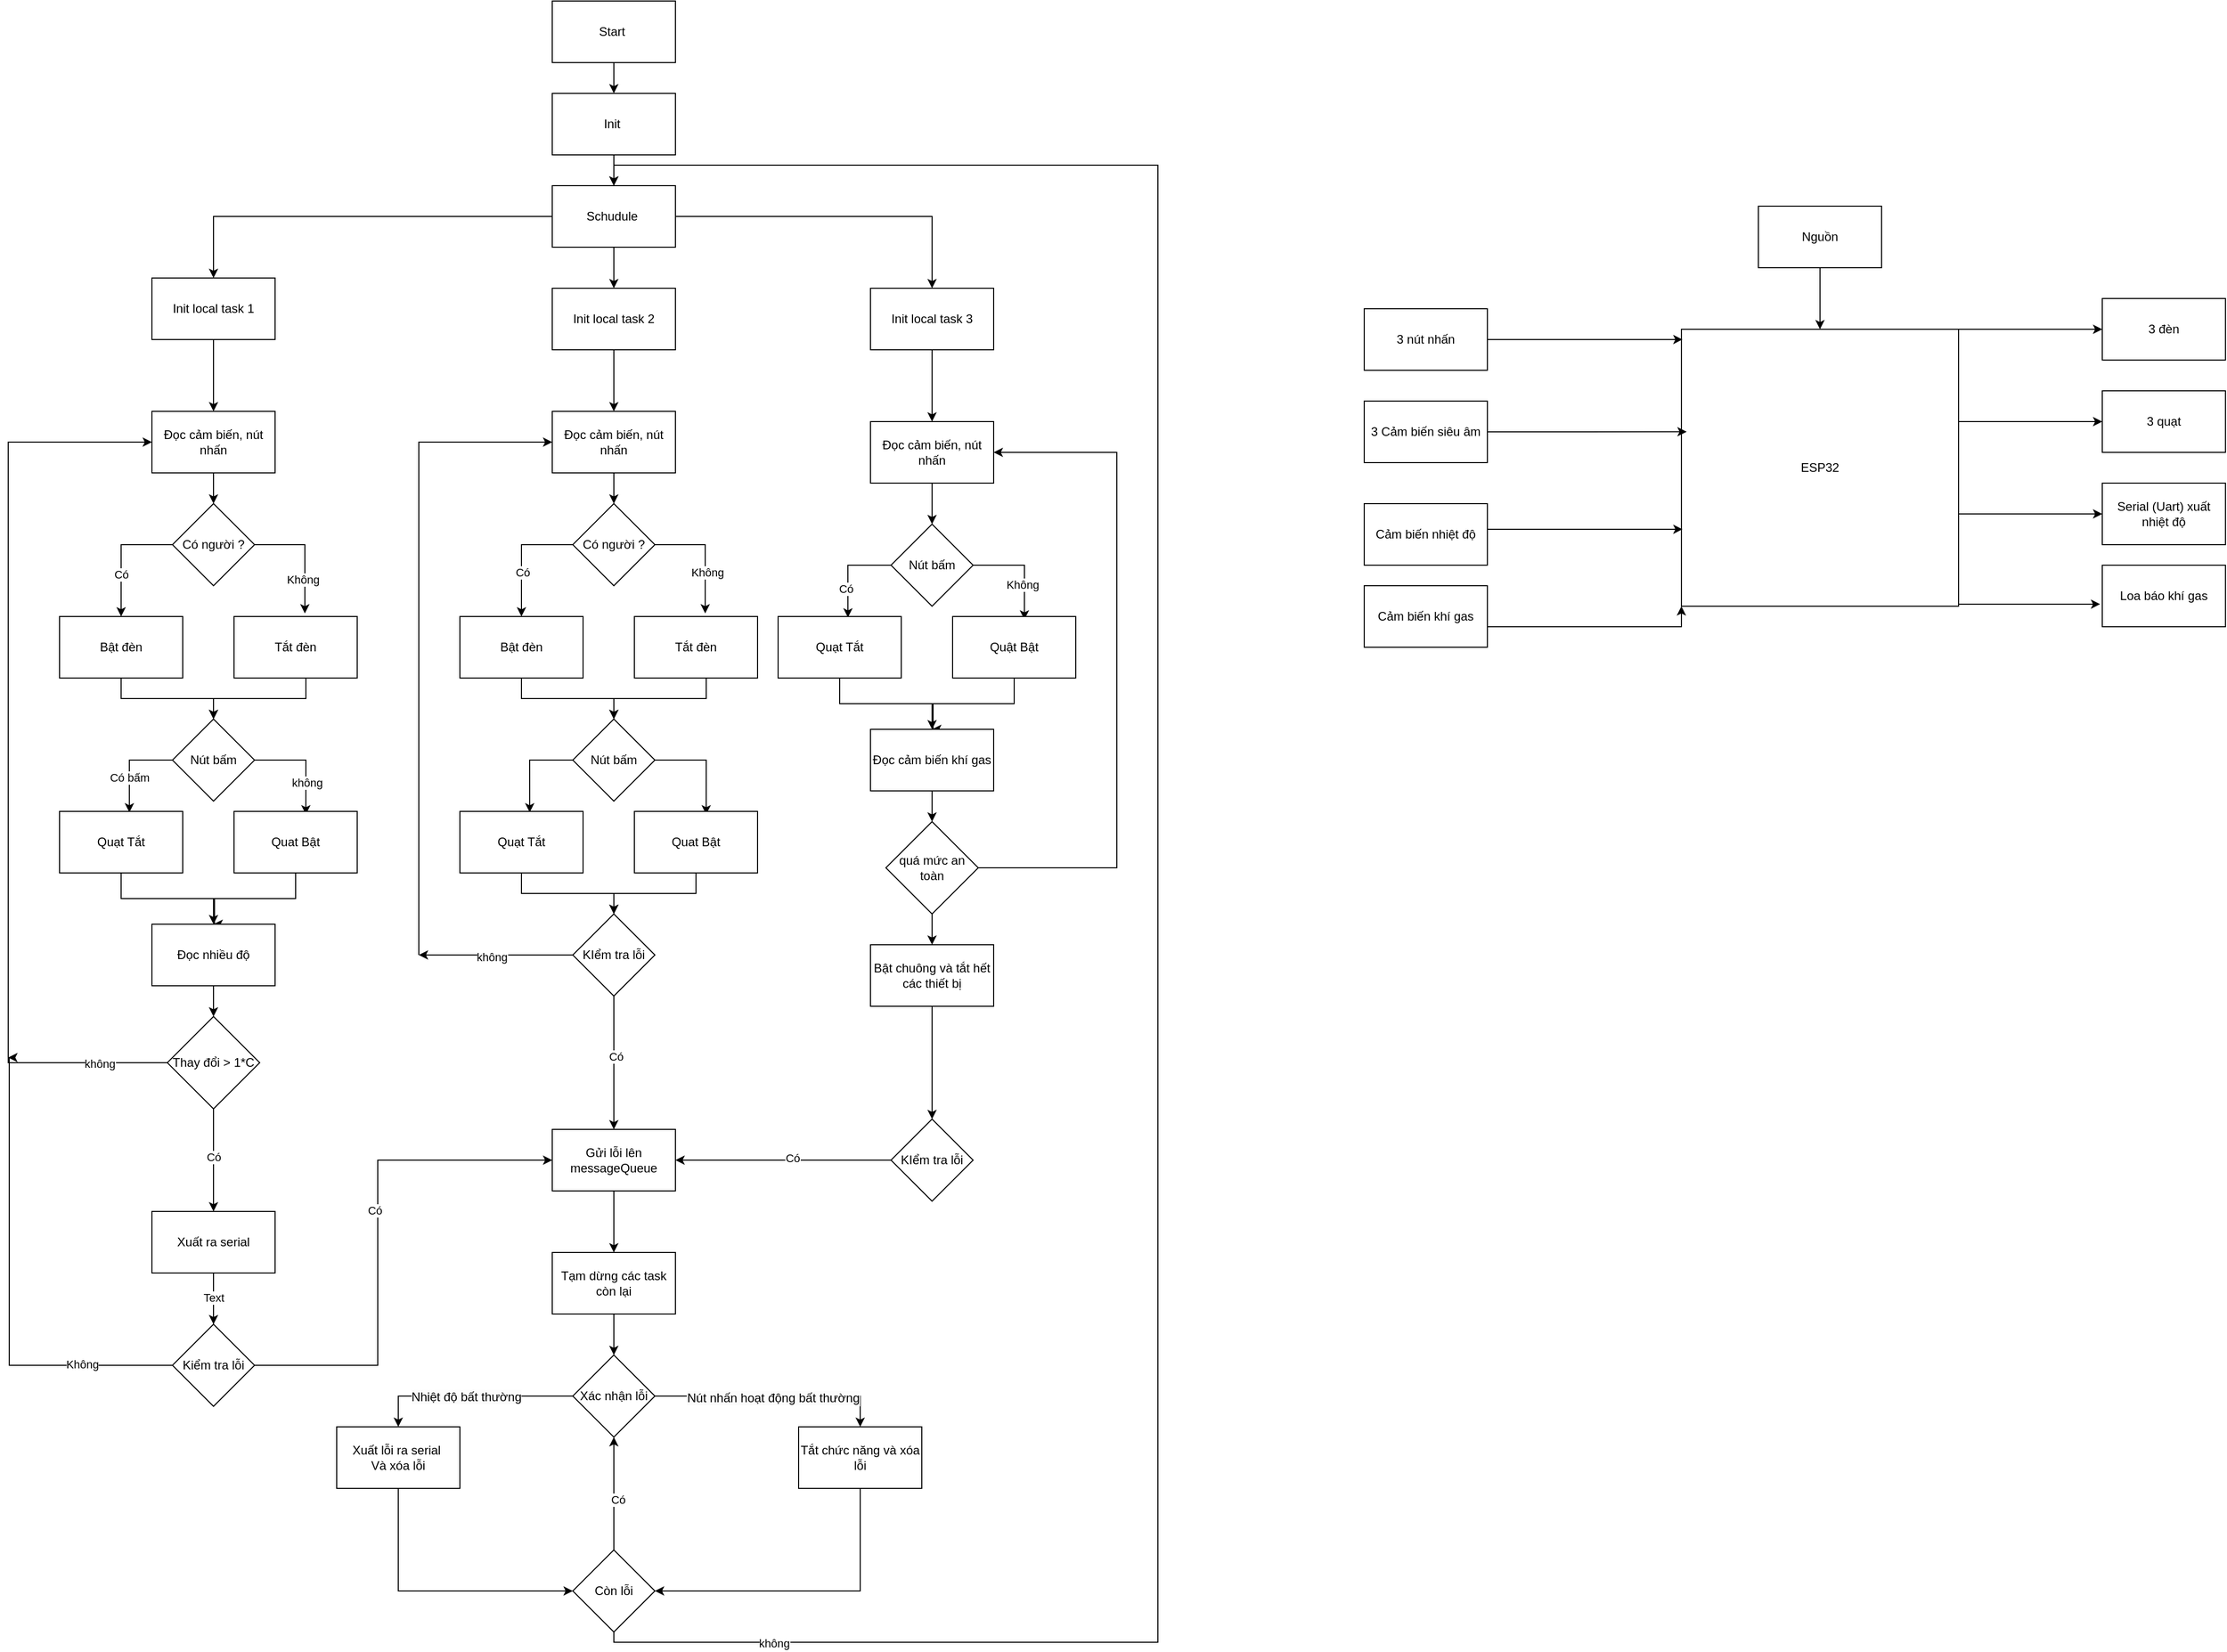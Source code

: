 <mxfile version="25.0.1">
  <diagram name="Trang-1" id="I7FTz193-iGJlMsFoQ9s">
    <mxGraphModel dx="2501" dy="772" grid="1" gridSize="10" guides="1" tooltips="1" connect="1" arrows="1" fold="1" page="1" pageScale="1" pageWidth="827" pageHeight="1169" math="0" shadow="0">
      <root>
        <mxCell id="0" />
        <mxCell id="1" parent="0" />
        <mxCell id="CAlrTrJnfGxztH0WMKJl-16" value="" style="edgeStyle=orthogonalEdgeStyle;rounded=0;orthogonalLoop=1;jettySize=auto;html=1;" parent="1" source="CAlrTrJnfGxztH0WMKJl-1" target="CAlrTrJnfGxztH0WMKJl-2" edge="1">
          <mxGeometry relative="1" as="geometry" />
        </mxCell>
        <mxCell id="CAlrTrJnfGxztH0WMKJl-1" value="Start&amp;nbsp;" style="rounded=0;whiteSpace=wrap;html=1;" parent="1" vertex="1">
          <mxGeometry x="330" y="110" width="120" height="60" as="geometry" />
        </mxCell>
        <mxCell id="CAlrTrJnfGxztH0WMKJl-17" value="" style="edgeStyle=orthogonalEdgeStyle;rounded=0;orthogonalLoop=1;jettySize=auto;html=1;" parent="1" source="CAlrTrJnfGxztH0WMKJl-2" target="CAlrTrJnfGxztH0WMKJl-3" edge="1">
          <mxGeometry relative="1" as="geometry" />
        </mxCell>
        <mxCell id="CAlrTrJnfGxztH0WMKJl-2" value="Init&amp;nbsp;" style="rounded=0;whiteSpace=wrap;html=1;" parent="1" vertex="1">
          <mxGeometry x="330" y="200" width="120" height="60" as="geometry" />
        </mxCell>
        <mxCell id="CAlrTrJnfGxztH0WMKJl-28" value="" style="edgeStyle=orthogonalEdgeStyle;rounded=0;orthogonalLoop=1;jettySize=auto;html=1;" parent="1" source="CAlrTrJnfGxztH0WMKJl-3" target="CAlrTrJnfGxztH0WMKJl-22" edge="1">
          <mxGeometry relative="1" as="geometry" />
        </mxCell>
        <mxCell id="CAlrTrJnfGxztH0WMKJl-29" style="edgeStyle=orthogonalEdgeStyle;rounded=0;orthogonalLoop=1;jettySize=auto;html=1;entryX=0.5;entryY=0;entryDx=0;entryDy=0;" parent="1" source="CAlrTrJnfGxztH0WMKJl-3" target="CAlrTrJnfGxztH0WMKJl-19" edge="1">
          <mxGeometry relative="1" as="geometry" />
        </mxCell>
        <mxCell id="CAlrTrJnfGxztH0WMKJl-30" style="edgeStyle=orthogonalEdgeStyle;rounded=0;orthogonalLoop=1;jettySize=auto;html=1;entryX=0.5;entryY=0;entryDx=0;entryDy=0;" parent="1" source="CAlrTrJnfGxztH0WMKJl-3" target="CAlrTrJnfGxztH0WMKJl-25" edge="1">
          <mxGeometry relative="1" as="geometry" />
        </mxCell>
        <mxCell id="CAlrTrJnfGxztH0WMKJl-3" value="Schudule&amp;nbsp;" style="rounded=0;whiteSpace=wrap;html=1;" parent="1" vertex="1">
          <mxGeometry x="330" y="290" width="120" height="60" as="geometry" />
        </mxCell>
        <mxCell id="CAlrTrJnfGxztH0WMKJl-61" value="" style="edgeStyle=orthogonalEdgeStyle;rounded=0;orthogonalLoop=1;jettySize=auto;html=1;" parent="1" source="CAlrTrJnfGxztH0WMKJl-19" target="CAlrTrJnfGxztH0WMKJl-20" edge="1">
          <mxGeometry relative="1" as="geometry" />
        </mxCell>
        <mxCell id="CAlrTrJnfGxztH0WMKJl-19" value="Init local task 1" style="rounded=0;whiteSpace=wrap;html=1;" parent="1" vertex="1">
          <mxGeometry x="-60" y="380" width="120" height="60" as="geometry" />
        </mxCell>
        <mxCell id="CAlrTrJnfGxztH0WMKJl-38" value="" style="edgeStyle=orthogonalEdgeStyle;rounded=0;orthogonalLoop=1;jettySize=auto;html=1;" parent="1" source="CAlrTrJnfGxztH0WMKJl-20" target="CAlrTrJnfGxztH0WMKJl-32" edge="1">
          <mxGeometry relative="1" as="geometry" />
        </mxCell>
        <mxCell id="CAlrTrJnfGxztH0WMKJl-20" value="Đọc cảm biến, nút nhấn" style="rounded=0;whiteSpace=wrap;html=1;" parent="1" vertex="1">
          <mxGeometry x="-60" y="510" width="120" height="60" as="geometry" />
        </mxCell>
        <mxCell id="CAlrTrJnfGxztH0WMKJl-85" value="" style="edgeStyle=orthogonalEdgeStyle;rounded=0;orthogonalLoop=1;jettySize=auto;html=1;" parent="1" source="CAlrTrJnfGxztH0WMKJl-22" target="CAlrTrJnfGxztH0WMKJl-63" edge="1">
          <mxGeometry relative="1" as="geometry" />
        </mxCell>
        <mxCell id="CAlrTrJnfGxztH0WMKJl-22" value="Init local task 2" style="rounded=0;whiteSpace=wrap;html=1;" parent="1" vertex="1">
          <mxGeometry x="330" y="390" width="120" height="60" as="geometry" />
        </mxCell>
        <mxCell id="CAlrTrJnfGxztH0WMKJl-106" value="" style="edgeStyle=orthogonalEdgeStyle;rounded=0;orthogonalLoop=1;jettySize=auto;html=1;" parent="1" source="CAlrTrJnfGxztH0WMKJl-25" target="CAlrTrJnfGxztH0WMKJl-92" edge="1">
          <mxGeometry relative="1" as="geometry" />
        </mxCell>
        <mxCell id="CAlrTrJnfGxztH0WMKJl-25" value="Init local task 3" style="rounded=0;whiteSpace=wrap;html=1;" parent="1" vertex="1">
          <mxGeometry x="640" y="390" width="120" height="60" as="geometry" />
        </mxCell>
        <mxCell id="CAlrTrJnfGxztH0WMKJl-39" style="edgeStyle=orthogonalEdgeStyle;rounded=0;orthogonalLoop=1;jettySize=auto;html=1;entryX=0.5;entryY=0;entryDx=0;entryDy=0;" parent="1" source="CAlrTrJnfGxztH0WMKJl-32" target="CAlrTrJnfGxztH0WMKJl-35" edge="1">
          <mxGeometry relative="1" as="geometry">
            <Array as="points">
              <mxPoint x="-90" y="640" />
            </Array>
          </mxGeometry>
        </mxCell>
        <mxCell id="8fV4hrm8L-az03KqIQZN-39" value="Có" style="edgeLabel;html=1;align=center;verticalAlign=middle;resizable=0;points=[];" parent="CAlrTrJnfGxztH0WMKJl-39" vertex="1" connectable="0">
          <mxGeometry x="0.317" relative="1" as="geometry">
            <mxPoint as="offset" />
          </mxGeometry>
        </mxCell>
        <mxCell id="CAlrTrJnfGxztH0WMKJl-32" value="Có người ?" style="rhombus;whiteSpace=wrap;html=1;" parent="1" vertex="1">
          <mxGeometry x="-40" y="600" width="80" height="80" as="geometry" />
        </mxCell>
        <mxCell id="CAlrTrJnfGxztH0WMKJl-41" style="edgeStyle=orthogonalEdgeStyle;rounded=0;orthogonalLoop=1;jettySize=auto;html=1;entryX=0.5;entryY=0;entryDx=0;entryDy=0;" parent="1" source="CAlrTrJnfGxztH0WMKJl-35" target="CAlrTrJnfGxztH0WMKJl-37" edge="1">
          <mxGeometry relative="1" as="geometry" />
        </mxCell>
        <mxCell id="CAlrTrJnfGxztH0WMKJl-35" value="Bật đèn" style="rounded=0;whiteSpace=wrap;html=1;" parent="1" vertex="1">
          <mxGeometry x="-150" y="710" width="120" height="60" as="geometry" />
        </mxCell>
        <mxCell id="CAlrTrJnfGxztH0WMKJl-43" style="edgeStyle=orthogonalEdgeStyle;rounded=0;orthogonalLoop=1;jettySize=auto;html=1;entryX=0.5;entryY=0;entryDx=0;entryDy=0;" parent="1" source="CAlrTrJnfGxztH0WMKJl-36" target="CAlrTrJnfGxztH0WMKJl-37" edge="1">
          <mxGeometry relative="1" as="geometry">
            <mxPoint y="790" as="targetPoint" />
            <Array as="points">
              <mxPoint x="90" y="790" />
              <mxPoint y="790" />
            </Array>
          </mxGeometry>
        </mxCell>
        <mxCell id="CAlrTrJnfGxztH0WMKJl-36" value="Tắt đèn" style="rounded=0;whiteSpace=wrap;html=1;" parent="1" vertex="1">
          <mxGeometry x="20" y="710" width="120" height="60" as="geometry" />
        </mxCell>
        <mxCell id="CAlrTrJnfGxztH0WMKJl-48" style="edgeStyle=orthogonalEdgeStyle;rounded=0;orthogonalLoop=1;jettySize=auto;html=1;entryX=0.567;entryY=0.017;entryDx=0;entryDy=0;entryPerimeter=0;" parent="1" source="CAlrTrJnfGxztH0WMKJl-37" target="CAlrTrJnfGxztH0WMKJl-46" edge="1">
          <mxGeometry relative="1" as="geometry">
            <mxPoint x="-80" y="900" as="targetPoint" />
            <Array as="points">
              <mxPoint x="-82" y="850" />
            </Array>
          </mxGeometry>
        </mxCell>
        <mxCell id="8fV4hrm8L-az03KqIQZN-43" value="Có bấm" style="edgeLabel;html=1;align=center;verticalAlign=middle;resizable=0;points=[];" parent="CAlrTrJnfGxztH0WMKJl-48" vertex="1" connectable="0">
          <mxGeometry x="0.269" relative="1" as="geometry">
            <mxPoint as="offset" />
          </mxGeometry>
        </mxCell>
        <mxCell id="CAlrTrJnfGxztH0WMKJl-49" style="edgeStyle=orthogonalEdgeStyle;rounded=0;orthogonalLoop=1;jettySize=auto;html=1;entryX=0.583;entryY=0.05;entryDx=0;entryDy=0;entryPerimeter=0;" parent="1" source="CAlrTrJnfGxztH0WMKJl-37" target="CAlrTrJnfGxztH0WMKJl-47" edge="1">
          <mxGeometry relative="1" as="geometry">
            <mxPoint x="100" y="880" as="targetPoint" />
            <Array as="points">
              <mxPoint x="90" y="850" />
            </Array>
          </mxGeometry>
        </mxCell>
        <mxCell id="8fV4hrm8L-az03KqIQZN-44" value="không" style="edgeLabel;html=1;align=center;verticalAlign=middle;resizable=0;points=[];" parent="CAlrTrJnfGxztH0WMKJl-49" vertex="1" connectable="0">
          <mxGeometry x="0.392" y="1" relative="1" as="geometry">
            <mxPoint as="offset" />
          </mxGeometry>
        </mxCell>
        <mxCell id="CAlrTrJnfGxztH0WMKJl-37" value="Nút bấm" style="rhombus;whiteSpace=wrap;html=1;" parent="1" vertex="1">
          <mxGeometry x="-40" y="810" width="80" height="80" as="geometry" />
        </mxCell>
        <mxCell id="CAlrTrJnfGxztH0WMKJl-40" style="edgeStyle=orthogonalEdgeStyle;rounded=0;orthogonalLoop=1;jettySize=auto;html=1;entryX=0.575;entryY=-0.05;entryDx=0;entryDy=0;entryPerimeter=0;" parent="1" source="CAlrTrJnfGxztH0WMKJl-32" target="CAlrTrJnfGxztH0WMKJl-36" edge="1">
          <mxGeometry relative="1" as="geometry">
            <Array as="points">
              <mxPoint x="89" y="640" />
            </Array>
          </mxGeometry>
        </mxCell>
        <mxCell id="8fV4hrm8L-az03KqIQZN-40" value="Không" style="edgeLabel;html=1;align=center;verticalAlign=middle;resizable=0;points=[];" parent="CAlrTrJnfGxztH0WMKJl-40" vertex="1" connectable="0">
          <mxGeometry x="0.425" y="-2" relative="1" as="geometry">
            <mxPoint as="offset" />
          </mxGeometry>
        </mxCell>
        <mxCell id="CAlrTrJnfGxztH0WMKJl-55" style="edgeStyle=orthogonalEdgeStyle;rounded=0;orthogonalLoop=1;jettySize=auto;html=1;" parent="1" source="CAlrTrJnfGxztH0WMKJl-46" target="CAlrTrJnfGxztH0WMKJl-51" edge="1">
          <mxGeometry relative="1" as="geometry" />
        </mxCell>
        <mxCell id="CAlrTrJnfGxztH0WMKJl-46" value="Quạt Tắt" style="rounded=0;whiteSpace=wrap;html=1;" parent="1" vertex="1">
          <mxGeometry x="-150" y="900" width="120" height="60" as="geometry" />
        </mxCell>
        <mxCell id="CAlrTrJnfGxztH0WMKJl-56" style="edgeStyle=orthogonalEdgeStyle;rounded=0;orthogonalLoop=1;jettySize=auto;html=1;" parent="1" source="CAlrTrJnfGxztH0WMKJl-47" edge="1">
          <mxGeometry relative="1" as="geometry">
            <mxPoint y="1010" as="targetPoint" />
            <Array as="points">
              <mxPoint x="80" y="985" />
              <mxPoint x="1" y="985" />
            </Array>
          </mxGeometry>
        </mxCell>
        <mxCell id="CAlrTrJnfGxztH0WMKJl-47" value="Quat Bật" style="rounded=0;whiteSpace=wrap;html=1;" parent="1" vertex="1">
          <mxGeometry x="20" y="900" width="120" height="60" as="geometry" />
        </mxCell>
        <mxCell id="CAlrTrJnfGxztH0WMKJl-60" value="" style="edgeStyle=orthogonalEdgeStyle;rounded=0;orthogonalLoop=1;jettySize=auto;html=1;" parent="1" source="CAlrTrJnfGxztH0WMKJl-51" target="CAlrTrJnfGxztH0WMKJl-54" edge="1">
          <mxGeometry relative="1" as="geometry" />
        </mxCell>
        <mxCell id="CAlrTrJnfGxztH0WMKJl-51" value="Đọc nhiều độ" style="rounded=0;whiteSpace=wrap;html=1;" parent="1" vertex="1">
          <mxGeometry x="-60" y="1010" width="120" height="60" as="geometry" />
        </mxCell>
        <mxCell id="CAlrTrJnfGxztH0WMKJl-59" style="edgeStyle=orthogonalEdgeStyle;rounded=0;orthogonalLoop=1;jettySize=auto;html=1;" parent="1" source="CAlrTrJnfGxztH0WMKJl-53" edge="1">
          <mxGeometry relative="1" as="geometry">
            <mxPoint x="-200" y="1140" as="targetPoint" />
            <Array as="points">
              <mxPoint y="1440" />
              <mxPoint x="-199" y="1440" />
              <mxPoint x="-199" y="1140" />
            </Array>
          </mxGeometry>
        </mxCell>
        <mxCell id="8fV4hrm8L-az03KqIQZN-51" value="Không" style="edgeLabel;html=1;align=center;verticalAlign=middle;resizable=0;points=[];" parent="CAlrTrJnfGxztH0WMKJl-59" vertex="1" connectable="0">
          <mxGeometry x="-0.26" y="-1" relative="1" as="geometry">
            <mxPoint as="offset" />
          </mxGeometry>
        </mxCell>
        <mxCell id="CAlrTrJnfGxztH0WMKJl-53" value="Xuất ra serial" style="rounded=0;whiteSpace=wrap;html=1;" parent="1" vertex="1">
          <mxGeometry x="-60" y="1290" width="120" height="60" as="geometry" />
        </mxCell>
        <mxCell id="CAlrTrJnfGxztH0WMKJl-57" style="edgeStyle=orthogonalEdgeStyle;rounded=0;orthogonalLoop=1;jettySize=auto;html=1;entryX=0;entryY=0.5;entryDx=0;entryDy=0;" parent="1" source="CAlrTrJnfGxztH0WMKJl-54" target="CAlrTrJnfGxztH0WMKJl-20" edge="1">
          <mxGeometry relative="1" as="geometry">
            <Array as="points">
              <mxPoint x="-200" y="1145" />
              <mxPoint x="-200" y="540" />
            </Array>
          </mxGeometry>
        </mxCell>
        <mxCell id="8fV4hrm8L-az03KqIQZN-48" value="không" style="edgeLabel;html=1;align=center;verticalAlign=middle;resizable=0;points=[];" parent="CAlrTrJnfGxztH0WMKJl-57" vertex="1" connectable="0">
          <mxGeometry x="-0.853" y="1" relative="1" as="geometry">
            <mxPoint as="offset" />
          </mxGeometry>
        </mxCell>
        <mxCell id="CAlrTrJnfGxztH0WMKJl-58" value="" style="edgeStyle=orthogonalEdgeStyle;rounded=0;orthogonalLoop=1;jettySize=auto;html=1;" parent="1" source="CAlrTrJnfGxztH0WMKJl-54" target="CAlrTrJnfGxztH0WMKJl-53" edge="1">
          <mxGeometry relative="1" as="geometry" />
        </mxCell>
        <mxCell id="8fV4hrm8L-az03KqIQZN-49" value="Có" style="edgeLabel;html=1;align=center;verticalAlign=middle;resizable=0;points=[];" parent="CAlrTrJnfGxztH0WMKJl-58" vertex="1" connectable="0">
          <mxGeometry x="-0.073" relative="1" as="geometry">
            <mxPoint as="offset" />
          </mxGeometry>
        </mxCell>
        <mxCell id="CAlrTrJnfGxztH0WMKJl-54" value="Thay đổi &amp;gt; 1*C" style="rhombus;whiteSpace=wrap;html=1;" parent="1" vertex="1">
          <mxGeometry x="-45" y="1100" width="90" height="90" as="geometry" />
        </mxCell>
        <mxCell id="CAlrTrJnfGxztH0WMKJl-62" value="" style="edgeStyle=orthogonalEdgeStyle;rounded=0;orthogonalLoop=1;jettySize=auto;html=1;" parent="1" source="CAlrTrJnfGxztH0WMKJl-63" target="CAlrTrJnfGxztH0WMKJl-65" edge="1">
          <mxGeometry relative="1" as="geometry" />
        </mxCell>
        <mxCell id="CAlrTrJnfGxztH0WMKJl-63" value="Đọc cảm biến, nút nhấn" style="rounded=0;whiteSpace=wrap;html=1;" parent="1" vertex="1">
          <mxGeometry x="330" y="510" width="120" height="60" as="geometry" />
        </mxCell>
        <mxCell id="CAlrTrJnfGxztH0WMKJl-64" style="edgeStyle=orthogonalEdgeStyle;rounded=0;orthogonalLoop=1;jettySize=auto;html=1;entryX=0.5;entryY=0;entryDx=0;entryDy=0;" parent="1" source="CAlrTrJnfGxztH0WMKJl-65" target="CAlrTrJnfGxztH0WMKJl-67" edge="1">
          <mxGeometry relative="1" as="geometry">
            <Array as="points">
              <mxPoint x="300" y="640" />
            </Array>
          </mxGeometry>
        </mxCell>
        <mxCell id="8fV4hrm8L-az03KqIQZN-36" value="Có" style="edgeLabel;html=1;align=center;verticalAlign=middle;resizable=0;points=[];" parent="CAlrTrJnfGxztH0WMKJl-64" vertex="1" connectable="0">
          <mxGeometry x="0.283" y="1" relative="1" as="geometry">
            <mxPoint as="offset" />
          </mxGeometry>
        </mxCell>
        <mxCell id="CAlrTrJnfGxztH0WMKJl-65" value="Có người ?" style="rhombus;whiteSpace=wrap;html=1;" parent="1" vertex="1">
          <mxGeometry x="350" y="600" width="80" height="80" as="geometry" />
        </mxCell>
        <mxCell id="CAlrTrJnfGxztH0WMKJl-66" style="edgeStyle=orthogonalEdgeStyle;rounded=0;orthogonalLoop=1;jettySize=auto;html=1;entryX=0.5;entryY=0;entryDx=0;entryDy=0;" parent="1" source="CAlrTrJnfGxztH0WMKJl-67" target="CAlrTrJnfGxztH0WMKJl-72" edge="1">
          <mxGeometry relative="1" as="geometry" />
        </mxCell>
        <mxCell id="CAlrTrJnfGxztH0WMKJl-67" value="Bật đèn" style="rounded=0;whiteSpace=wrap;html=1;" parent="1" vertex="1">
          <mxGeometry x="240" y="710" width="120" height="60" as="geometry" />
        </mxCell>
        <mxCell id="CAlrTrJnfGxztH0WMKJl-68" style="edgeStyle=orthogonalEdgeStyle;rounded=0;orthogonalLoop=1;jettySize=auto;html=1;entryX=0.5;entryY=0;entryDx=0;entryDy=0;" parent="1" source="CAlrTrJnfGxztH0WMKJl-69" target="CAlrTrJnfGxztH0WMKJl-72" edge="1">
          <mxGeometry relative="1" as="geometry">
            <mxPoint x="390" y="790" as="targetPoint" />
            <Array as="points">
              <mxPoint x="480" y="790" />
              <mxPoint x="390" y="790" />
            </Array>
          </mxGeometry>
        </mxCell>
        <mxCell id="CAlrTrJnfGxztH0WMKJl-69" value="Tắt đèn" style="rounded=0;whiteSpace=wrap;html=1;" parent="1" vertex="1">
          <mxGeometry x="410" y="710" width="120" height="60" as="geometry" />
        </mxCell>
        <mxCell id="CAlrTrJnfGxztH0WMKJl-70" style="edgeStyle=orthogonalEdgeStyle;rounded=0;orthogonalLoop=1;jettySize=auto;html=1;entryX=0.567;entryY=0.017;entryDx=0;entryDy=0;entryPerimeter=0;" parent="1" source="CAlrTrJnfGxztH0WMKJl-72" target="CAlrTrJnfGxztH0WMKJl-75" edge="1">
          <mxGeometry relative="1" as="geometry">
            <mxPoint x="310" y="900" as="targetPoint" />
            <Array as="points">
              <mxPoint x="308" y="850" />
            </Array>
          </mxGeometry>
        </mxCell>
        <mxCell id="CAlrTrJnfGxztH0WMKJl-71" style="edgeStyle=orthogonalEdgeStyle;rounded=0;orthogonalLoop=1;jettySize=auto;html=1;entryX=0.583;entryY=0.05;entryDx=0;entryDy=0;entryPerimeter=0;" parent="1" source="CAlrTrJnfGxztH0WMKJl-72" target="CAlrTrJnfGxztH0WMKJl-77" edge="1">
          <mxGeometry relative="1" as="geometry">
            <mxPoint x="490" y="880" as="targetPoint" />
            <Array as="points">
              <mxPoint x="480" y="850" />
            </Array>
          </mxGeometry>
        </mxCell>
        <mxCell id="CAlrTrJnfGxztH0WMKJl-72" value="Nút bấm" style="rhombus;whiteSpace=wrap;html=1;" parent="1" vertex="1">
          <mxGeometry x="350" y="810" width="80" height="80" as="geometry" />
        </mxCell>
        <mxCell id="CAlrTrJnfGxztH0WMKJl-73" style="edgeStyle=orthogonalEdgeStyle;rounded=0;orthogonalLoop=1;jettySize=auto;html=1;entryX=0.575;entryY=-0.05;entryDx=0;entryDy=0;entryPerimeter=0;" parent="1" source="CAlrTrJnfGxztH0WMKJl-65" target="CAlrTrJnfGxztH0WMKJl-69" edge="1">
          <mxGeometry relative="1" as="geometry">
            <Array as="points">
              <mxPoint x="479" y="640" />
            </Array>
          </mxGeometry>
        </mxCell>
        <mxCell id="8fV4hrm8L-az03KqIQZN-37" value="Không" style="edgeLabel;html=1;align=center;verticalAlign=middle;resizable=0;points=[];" parent="CAlrTrJnfGxztH0WMKJl-73" vertex="1" connectable="0">
          <mxGeometry x="0.299" y="2" relative="1" as="geometry">
            <mxPoint as="offset" />
          </mxGeometry>
        </mxCell>
        <mxCell id="CAlrTrJnfGxztH0WMKJl-87" style="edgeStyle=orthogonalEdgeStyle;rounded=0;orthogonalLoop=1;jettySize=auto;html=1;entryX=0.5;entryY=0;entryDx=0;entryDy=0;" parent="1" source="CAlrTrJnfGxztH0WMKJl-75" target="CAlrTrJnfGxztH0WMKJl-86" edge="1">
          <mxGeometry relative="1" as="geometry" />
        </mxCell>
        <mxCell id="CAlrTrJnfGxztH0WMKJl-75" value="Quạt Tắt" style="rounded=0;whiteSpace=wrap;html=1;" parent="1" vertex="1">
          <mxGeometry x="240" y="900" width="120" height="60" as="geometry" />
        </mxCell>
        <mxCell id="CAlrTrJnfGxztH0WMKJl-89" style="edgeStyle=orthogonalEdgeStyle;rounded=0;orthogonalLoop=1;jettySize=auto;html=1;entryX=0.5;entryY=0;entryDx=0;entryDy=0;" parent="1" source="CAlrTrJnfGxztH0WMKJl-77" target="CAlrTrJnfGxztH0WMKJl-86" edge="1">
          <mxGeometry relative="1" as="geometry" />
        </mxCell>
        <mxCell id="CAlrTrJnfGxztH0WMKJl-77" value="Quat Bật" style="rounded=0;whiteSpace=wrap;html=1;" parent="1" vertex="1">
          <mxGeometry x="410" y="900" width="120" height="60" as="geometry" />
        </mxCell>
        <mxCell id="CAlrTrJnfGxztH0WMKJl-80" style="edgeStyle=orthogonalEdgeStyle;rounded=0;orthogonalLoop=1;jettySize=auto;html=1;exitX=0;exitY=0.5;exitDx=0;exitDy=0;" parent="1" source="CAlrTrJnfGxztH0WMKJl-86" edge="1">
          <mxGeometry relative="1" as="geometry">
            <mxPoint x="200" y="1040" as="targetPoint" />
            <mxPoint x="330" y="1040" as="sourcePoint" />
          </mxGeometry>
        </mxCell>
        <mxCell id="8fV4hrm8L-az03KqIQZN-46" value="không" style="edgeLabel;html=1;align=center;verticalAlign=middle;resizable=0;points=[];" parent="CAlrTrJnfGxztH0WMKJl-80" vertex="1" connectable="0">
          <mxGeometry x="0.057" y="1" relative="1" as="geometry">
            <mxPoint as="offset" />
          </mxGeometry>
        </mxCell>
        <mxCell id="CAlrTrJnfGxztH0WMKJl-82" style="edgeStyle=orthogonalEdgeStyle;rounded=0;orthogonalLoop=1;jettySize=auto;html=1;entryX=0;entryY=0.5;entryDx=0;entryDy=0;" parent="1" target="CAlrTrJnfGxztH0WMKJl-63" edge="1">
          <mxGeometry relative="1" as="geometry">
            <Array as="points">
              <mxPoint x="200" y="540" />
            </Array>
            <mxPoint x="200" y="1040" as="sourcePoint" />
          </mxGeometry>
        </mxCell>
        <mxCell id="CAlrTrJnfGxztH0WMKJl-91" value="" style="edgeStyle=orthogonalEdgeStyle;rounded=0;orthogonalLoop=1;jettySize=auto;html=1;" parent="1" source="CAlrTrJnfGxztH0WMKJl-86" target="CAlrTrJnfGxztH0WMKJl-90" edge="1">
          <mxGeometry relative="1" as="geometry" />
        </mxCell>
        <mxCell id="8fV4hrm8L-az03KqIQZN-47" value="Có" style="edgeLabel;html=1;align=center;verticalAlign=middle;resizable=0;points=[];" parent="CAlrTrJnfGxztH0WMKJl-91" vertex="1" connectable="0">
          <mxGeometry x="-0.092" y="2" relative="1" as="geometry">
            <mxPoint as="offset" />
          </mxGeometry>
        </mxCell>
        <mxCell id="CAlrTrJnfGxztH0WMKJl-86" value="KIểm tra lỗi" style="rhombus;whiteSpace=wrap;html=1;" parent="1" vertex="1">
          <mxGeometry x="350" y="1000" width="80" height="80" as="geometry" />
        </mxCell>
        <mxCell id="8fV4hrm8L-az03KqIQZN-17" value="" style="edgeStyle=orthogonalEdgeStyle;rounded=0;orthogonalLoop=1;jettySize=auto;html=1;" parent="1" source="CAlrTrJnfGxztH0WMKJl-90" target="8fV4hrm8L-az03KqIQZN-11" edge="1">
          <mxGeometry relative="1" as="geometry" />
        </mxCell>
        <mxCell id="CAlrTrJnfGxztH0WMKJl-90" value="Gửi lỗi lên messageQueue" style="rounded=0;whiteSpace=wrap;html=1;" parent="1" vertex="1">
          <mxGeometry x="330" y="1210" width="120" height="60" as="geometry" />
        </mxCell>
        <mxCell id="8fV4hrm8L-az03KqIQZN-56" value="" style="edgeStyle=orthogonalEdgeStyle;rounded=0;orthogonalLoop=1;jettySize=auto;html=1;" parent="1" source="CAlrTrJnfGxztH0WMKJl-92" target="CAlrTrJnfGxztH0WMKJl-95" edge="1">
          <mxGeometry relative="1" as="geometry" />
        </mxCell>
        <mxCell id="CAlrTrJnfGxztH0WMKJl-92" value="Đọc cảm biến, nút nhấn" style="rounded=0;whiteSpace=wrap;html=1;" parent="1" vertex="1">
          <mxGeometry x="640" y="520" width="120" height="60" as="geometry" />
        </mxCell>
        <mxCell id="CAlrTrJnfGxztH0WMKJl-93" style="edgeStyle=orthogonalEdgeStyle;rounded=0;orthogonalLoop=1;jettySize=auto;html=1;entryX=0.567;entryY=0.017;entryDx=0;entryDy=0;entryPerimeter=0;" parent="1" source="CAlrTrJnfGxztH0WMKJl-95" target="CAlrTrJnfGxztH0WMKJl-97" edge="1">
          <mxGeometry relative="1" as="geometry">
            <mxPoint x="620" y="710" as="targetPoint" />
            <Array as="points">
              <mxPoint x="618" y="660" />
            </Array>
          </mxGeometry>
        </mxCell>
        <mxCell id="8fV4hrm8L-az03KqIQZN-41" value="Có" style="edgeLabel;html=1;align=center;verticalAlign=middle;resizable=0;points=[];" parent="CAlrTrJnfGxztH0WMKJl-93" vertex="1" connectable="0">
          <mxGeometry x="0.383" y="-2" relative="1" as="geometry">
            <mxPoint as="offset" />
          </mxGeometry>
        </mxCell>
        <mxCell id="CAlrTrJnfGxztH0WMKJl-94" style="edgeStyle=orthogonalEdgeStyle;rounded=0;orthogonalLoop=1;jettySize=auto;html=1;entryX=0.583;entryY=0.05;entryDx=0;entryDy=0;entryPerimeter=0;" parent="1" source="CAlrTrJnfGxztH0WMKJl-95" target="CAlrTrJnfGxztH0WMKJl-99" edge="1">
          <mxGeometry relative="1" as="geometry">
            <mxPoint x="800" y="690" as="targetPoint" />
            <Array as="points">
              <mxPoint x="790" y="660" />
            </Array>
          </mxGeometry>
        </mxCell>
        <mxCell id="8fV4hrm8L-az03KqIQZN-42" value="Không" style="edgeLabel;html=1;align=center;verticalAlign=middle;resizable=0;points=[];" parent="CAlrTrJnfGxztH0WMKJl-94" vertex="1" connectable="0">
          <mxGeometry x="0.327" y="-2" relative="1" as="geometry">
            <mxPoint as="offset" />
          </mxGeometry>
        </mxCell>
        <mxCell id="CAlrTrJnfGxztH0WMKJl-95" value="Nút bấm" style="rhombus;whiteSpace=wrap;html=1;" parent="1" vertex="1">
          <mxGeometry x="660" y="620" width="80" height="80" as="geometry" />
        </mxCell>
        <mxCell id="CAlrTrJnfGxztH0WMKJl-96" style="edgeStyle=orthogonalEdgeStyle;rounded=0;orthogonalLoop=1;jettySize=auto;html=1;" parent="1" source="CAlrTrJnfGxztH0WMKJl-97" target="CAlrTrJnfGxztH0WMKJl-101" edge="1">
          <mxGeometry relative="1" as="geometry" />
        </mxCell>
        <mxCell id="CAlrTrJnfGxztH0WMKJl-97" value="Quạt Tắt" style="rounded=0;whiteSpace=wrap;html=1;" parent="1" vertex="1">
          <mxGeometry x="550" y="710" width="120" height="60" as="geometry" />
        </mxCell>
        <mxCell id="CAlrTrJnfGxztH0WMKJl-98" style="edgeStyle=orthogonalEdgeStyle;rounded=0;orthogonalLoop=1;jettySize=auto;html=1;" parent="1" source="CAlrTrJnfGxztH0WMKJl-99" edge="1">
          <mxGeometry relative="1" as="geometry">
            <mxPoint x="700" y="820" as="targetPoint" />
            <Array as="points">
              <mxPoint x="780" y="795" />
              <mxPoint x="701" y="795" />
            </Array>
          </mxGeometry>
        </mxCell>
        <mxCell id="CAlrTrJnfGxztH0WMKJl-99" value="Quật Bật" style="rounded=0;whiteSpace=wrap;html=1;" parent="1" vertex="1">
          <mxGeometry x="720" y="710" width="120" height="60" as="geometry" />
        </mxCell>
        <mxCell id="CAlrTrJnfGxztH0WMKJl-100" value="" style="edgeStyle=orthogonalEdgeStyle;rounded=0;orthogonalLoop=1;jettySize=auto;html=1;" parent="1" source="CAlrTrJnfGxztH0WMKJl-101" target="CAlrTrJnfGxztH0WMKJl-102" edge="1">
          <mxGeometry relative="1" as="geometry" />
        </mxCell>
        <mxCell id="CAlrTrJnfGxztH0WMKJl-101" value="Đọc cảm biến khí gas" style="rounded=0;whiteSpace=wrap;html=1;" parent="1" vertex="1">
          <mxGeometry x="640" y="820" width="120" height="60" as="geometry" />
        </mxCell>
        <mxCell id="CAlrTrJnfGxztH0WMKJl-103" style="edgeStyle=orthogonalEdgeStyle;rounded=0;orthogonalLoop=1;jettySize=auto;html=1;entryX=1;entryY=0.5;entryDx=0;entryDy=0;" parent="1" source="CAlrTrJnfGxztH0WMKJl-102" target="CAlrTrJnfGxztH0WMKJl-92" edge="1">
          <mxGeometry relative="1" as="geometry">
            <Array as="points">
              <mxPoint x="880" y="955" />
              <mxPoint x="880" y="550" />
            </Array>
          </mxGeometry>
        </mxCell>
        <mxCell id="CAlrTrJnfGxztH0WMKJl-105" value="" style="edgeStyle=orthogonalEdgeStyle;rounded=0;orthogonalLoop=1;jettySize=auto;html=1;" parent="1" source="CAlrTrJnfGxztH0WMKJl-102" target="CAlrTrJnfGxztH0WMKJl-104" edge="1">
          <mxGeometry relative="1" as="geometry" />
        </mxCell>
        <mxCell id="CAlrTrJnfGxztH0WMKJl-102" value="quá mức an toàn" style="rhombus;whiteSpace=wrap;html=1;" parent="1" vertex="1">
          <mxGeometry x="655" y="910" width="90" height="90" as="geometry" />
        </mxCell>
        <mxCell id="8fV4hrm8L-az03KqIQZN-10" value="" style="edgeStyle=orthogonalEdgeStyle;rounded=0;orthogonalLoop=1;jettySize=auto;html=1;" parent="1" source="CAlrTrJnfGxztH0WMKJl-104" target="8fV4hrm8L-az03KqIQZN-8" edge="1">
          <mxGeometry relative="1" as="geometry" />
        </mxCell>
        <mxCell id="CAlrTrJnfGxztH0WMKJl-104" value="Bật chuông và tắt hết các thiết bị" style="rounded=0;whiteSpace=wrap;html=1;" parent="1" vertex="1">
          <mxGeometry x="640" y="1030" width="120" height="60" as="geometry" />
        </mxCell>
        <mxCell id="CAlrTrJnfGxztH0WMKJl-126" style="edgeStyle=orthogonalEdgeStyle;rounded=0;orthogonalLoop=1;jettySize=auto;html=1;entryX=0;entryY=0.5;entryDx=0;entryDy=0;" parent="1" source="CAlrTrJnfGxztH0WMKJl-108" target="CAlrTrJnfGxztH0WMKJl-122" edge="1">
          <mxGeometry relative="1" as="geometry">
            <Array as="points">
              <mxPoint x="1740" y="520" />
              <mxPoint x="1740" y="520" />
            </Array>
          </mxGeometry>
        </mxCell>
        <mxCell id="CAlrTrJnfGxztH0WMKJl-127" style="edgeStyle=orthogonalEdgeStyle;rounded=0;orthogonalLoop=1;jettySize=auto;html=1;entryX=0;entryY=0.5;entryDx=0;entryDy=0;" parent="1" source="CAlrTrJnfGxztH0WMKJl-108" target="CAlrTrJnfGxztH0WMKJl-123" edge="1">
          <mxGeometry relative="1" as="geometry">
            <mxPoint x="1820" y="620" as="targetPoint" />
            <Array as="points">
              <mxPoint x="1780" y="610" />
              <mxPoint x="1780" y="610" />
            </Array>
          </mxGeometry>
        </mxCell>
        <mxCell id="CAlrTrJnfGxztH0WMKJl-108" value="ESP32" style="whiteSpace=wrap;html=1;aspect=fixed;" parent="1" vertex="1">
          <mxGeometry x="1430" y="430" width="270" height="270" as="geometry" />
        </mxCell>
        <mxCell id="CAlrTrJnfGxztH0WMKJl-114" style="edgeStyle=orthogonalEdgeStyle;rounded=0;orthogonalLoop=1;jettySize=auto;html=1;entryX=0.004;entryY=0.037;entryDx=0;entryDy=0;entryPerimeter=0;" parent="1" source="CAlrTrJnfGxztH0WMKJl-109" target="CAlrTrJnfGxztH0WMKJl-108" edge="1">
          <mxGeometry relative="1" as="geometry">
            <mxPoint x="1360" y="450" as="targetPoint" />
          </mxGeometry>
        </mxCell>
        <mxCell id="CAlrTrJnfGxztH0WMKJl-109" value="3 nút nhấn" style="rounded=0;whiteSpace=wrap;html=1;" parent="1" vertex="1">
          <mxGeometry x="1121" y="410" width="120" height="60" as="geometry" />
        </mxCell>
        <mxCell id="CAlrTrJnfGxztH0WMKJl-111" value="3 Cảm biến siêu âm" style="rounded=0;whiteSpace=wrap;html=1;" parent="1" vertex="1">
          <mxGeometry x="1121" y="500" width="120" height="60" as="geometry" />
        </mxCell>
        <mxCell id="CAlrTrJnfGxztH0WMKJl-112" value="Cảm biến nhiệt độ" style="rounded=0;whiteSpace=wrap;html=1;" parent="1" vertex="1">
          <mxGeometry x="1121" y="600" width="120" height="60" as="geometry" />
        </mxCell>
        <mxCell id="CAlrTrJnfGxztH0WMKJl-118" style="edgeStyle=orthogonalEdgeStyle;rounded=0;orthogonalLoop=1;jettySize=auto;html=1;entryX=0;entryY=1;entryDx=0;entryDy=0;" parent="1" source="CAlrTrJnfGxztH0WMKJl-113" target="CAlrTrJnfGxztH0WMKJl-108" edge="1">
          <mxGeometry relative="1" as="geometry">
            <Array as="points">
              <mxPoint x="1430" y="720" />
            </Array>
          </mxGeometry>
        </mxCell>
        <mxCell id="CAlrTrJnfGxztH0WMKJl-113" value="Cảm biến khí gas" style="rounded=0;whiteSpace=wrap;html=1;" parent="1" vertex="1">
          <mxGeometry x="1121" y="680" width="120" height="60" as="geometry" />
        </mxCell>
        <mxCell id="CAlrTrJnfGxztH0WMKJl-115" style="edgeStyle=orthogonalEdgeStyle;rounded=0;orthogonalLoop=1;jettySize=auto;html=1;entryX=0.019;entryY=0.37;entryDx=0;entryDy=0;entryPerimeter=0;" parent="1" source="CAlrTrJnfGxztH0WMKJl-111" target="CAlrTrJnfGxztH0WMKJl-108" edge="1">
          <mxGeometry relative="1" as="geometry" />
        </mxCell>
        <mxCell id="CAlrTrJnfGxztH0WMKJl-116" style="edgeStyle=orthogonalEdgeStyle;rounded=0;orthogonalLoop=1;jettySize=auto;html=1;entryX=0.004;entryY=0.722;entryDx=0;entryDy=0;entryPerimeter=0;" parent="1" source="CAlrTrJnfGxztH0WMKJl-112" target="CAlrTrJnfGxztH0WMKJl-108" edge="1">
          <mxGeometry relative="1" as="geometry">
            <Array as="points">
              <mxPoint x="1290" y="625" />
              <mxPoint x="1290" y="625" />
            </Array>
          </mxGeometry>
        </mxCell>
        <mxCell id="CAlrTrJnfGxztH0WMKJl-120" value="" style="edgeStyle=orthogonalEdgeStyle;rounded=0;orthogonalLoop=1;jettySize=auto;html=1;" parent="1" source="CAlrTrJnfGxztH0WMKJl-119" target="CAlrTrJnfGxztH0WMKJl-108" edge="1">
          <mxGeometry relative="1" as="geometry" />
        </mxCell>
        <mxCell id="CAlrTrJnfGxztH0WMKJl-119" value="Nguồn" style="rounded=0;whiteSpace=wrap;html=1;" parent="1" vertex="1">
          <mxGeometry x="1505" y="310" width="120" height="60" as="geometry" />
        </mxCell>
        <mxCell id="CAlrTrJnfGxztH0WMKJl-121" value="3 đèn" style="rounded=0;whiteSpace=wrap;html=1;" parent="1" vertex="1">
          <mxGeometry x="1840" y="400" width="120" height="60" as="geometry" />
        </mxCell>
        <mxCell id="CAlrTrJnfGxztH0WMKJl-122" value="3 quạt" style="rounded=0;whiteSpace=wrap;html=1;" parent="1" vertex="1">
          <mxGeometry x="1840" y="490" width="120" height="60" as="geometry" />
        </mxCell>
        <mxCell id="CAlrTrJnfGxztH0WMKJl-123" value="Serial (Uart) xuất nhiệt độ" style="rounded=0;whiteSpace=wrap;html=1;" parent="1" vertex="1">
          <mxGeometry x="1840" y="580" width="120" height="60" as="geometry" />
        </mxCell>
        <mxCell id="CAlrTrJnfGxztH0WMKJl-124" value="Loa báo khí gas" style="rounded=0;whiteSpace=wrap;html=1;" parent="1" vertex="1">
          <mxGeometry x="1840" y="660" width="120" height="60" as="geometry" />
        </mxCell>
        <mxCell id="CAlrTrJnfGxztH0WMKJl-125" value="" style="endArrow=classic;html=1;rounded=0;entryX=0;entryY=0.5;entryDx=0;entryDy=0;" parent="1" target="CAlrTrJnfGxztH0WMKJl-121" edge="1">
          <mxGeometry width="50" height="50" relative="1" as="geometry">
            <mxPoint x="1700" y="430" as="sourcePoint" />
            <mxPoint x="1750" y="380" as="targetPoint" />
          </mxGeometry>
        </mxCell>
        <mxCell id="CAlrTrJnfGxztH0WMKJl-128" style="edgeStyle=orthogonalEdgeStyle;rounded=0;orthogonalLoop=1;jettySize=auto;html=1;entryX=-0.017;entryY=0.633;entryDx=0;entryDy=0;entryPerimeter=0;" parent="1" source="CAlrTrJnfGxztH0WMKJl-108" target="CAlrTrJnfGxztH0WMKJl-124" edge="1">
          <mxGeometry relative="1" as="geometry">
            <Array as="points">
              <mxPoint x="1780" y="698" />
              <mxPoint x="1780" y="698" />
            </Array>
          </mxGeometry>
        </mxCell>
        <mxCell id="8fV4hrm8L-az03KqIQZN-16" style="edgeStyle=orthogonalEdgeStyle;rounded=0;orthogonalLoop=1;jettySize=auto;html=1;entryX=0;entryY=0.5;entryDx=0;entryDy=0;" parent="1" source="8fV4hrm8L-az03KqIQZN-2" target="CAlrTrJnfGxztH0WMKJl-90" edge="1">
          <mxGeometry relative="1" as="geometry">
            <Array as="points">
              <mxPoint x="160" y="1440" />
              <mxPoint x="160" y="1240" />
            </Array>
          </mxGeometry>
        </mxCell>
        <mxCell id="8fV4hrm8L-az03KqIQZN-52" value="Có" style="edgeLabel;html=1;align=center;verticalAlign=middle;resizable=0;points=[];" parent="8fV4hrm8L-az03KqIQZN-16" vertex="1" connectable="0">
          <mxGeometry x="0.106" y="3" relative="1" as="geometry">
            <mxPoint as="offset" />
          </mxGeometry>
        </mxCell>
        <mxCell id="8fV4hrm8L-az03KqIQZN-2" value="Kiểm tra lỗi" style="rhombus;whiteSpace=wrap;html=1;" parent="1" vertex="1">
          <mxGeometry x="-40" y="1400" width="80" height="80" as="geometry" />
        </mxCell>
        <mxCell id="8fV4hrm8L-az03KqIQZN-3" value="" style="endArrow=classic;html=1;rounded=0;exitX=0.5;exitY=1;exitDx=0;exitDy=0;entryX=0.5;entryY=0;entryDx=0;entryDy=0;" parent="1" source="CAlrTrJnfGxztH0WMKJl-53" target="8fV4hrm8L-az03KqIQZN-2" edge="1">
          <mxGeometry width="50" height="50" relative="1" as="geometry">
            <mxPoint x="150" y="1410" as="sourcePoint" />
            <mxPoint x="200" y="1360" as="targetPoint" />
          </mxGeometry>
        </mxCell>
        <mxCell id="8fV4hrm8L-az03KqIQZN-50" value="Text" style="edgeLabel;html=1;align=center;verticalAlign=middle;resizable=0;points=[];" parent="8fV4hrm8L-az03KqIQZN-3" vertex="1" connectable="0">
          <mxGeometry x="-0.053" relative="1" as="geometry">
            <mxPoint as="offset" />
          </mxGeometry>
        </mxCell>
        <mxCell id="8fV4hrm8L-az03KqIQZN-15" style="edgeStyle=orthogonalEdgeStyle;rounded=0;orthogonalLoop=1;jettySize=auto;html=1;entryX=1;entryY=0.5;entryDx=0;entryDy=0;" parent="1" source="8fV4hrm8L-az03KqIQZN-8" target="CAlrTrJnfGxztH0WMKJl-90" edge="1">
          <mxGeometry relative="1" as="geometry" />
        </mxCell>
        <mxCell id="8fV4hrm8L-az03KqIQZN-53" value="Có" style="edgeLabel;html=1;align=center;verticalAlign=middle;resizable=0;points=[];" parent="8fV4hrm8L-az03KqIQZN-15" vertex="1" connectable="0">
          <mxGeometry x="-0.083" y="-2" relative="1" as="geometry">
            <mxPoint as="offset" />
          </mxGeometry>
        </mxCell>
        <mxCell id="8fV4hrm8L-az03KqIQZN-8" value="KIểm tra lỗi" style="rhombus;whiteSpace=wrap;html=1;" parent="1" vertex="1">
          <mxGeometry x="660" y="1200" width="80" height="80" as="geometry" />
        </mxCell>
        <mxCell id="8fV4hrm8L-az03KqIQZN-23" value="" style="edgeStyle=orthogonalEdgeStyle;rounded=0;orthogonalLoop=1;jettySize=auto;html=1;" parent="1" source="8fV4hrm8L-az03KqIQZN-11" target="8fV4hrm8L-az03KqIQZN-20" edge="1">
          <mxGeometry relative="1" as="geometry" />
        </mxCell>
        <mxCell id="8fV4hrm8L-az03KqIQZN-11" value="Tạm dừng các task còn lại" style="rounded=0;whiteSpace=wrap;html=1;" parent="1" vertex="1">
          <mxGeometry x="330" y="1330" width="120" height="60" as="geometry" />
        </mxCell>
        <mxCell id="8fV4hrm8L-az03KqIQZN-22" style="edgeStyle=orthogonalEdgeStyle;rounded=0;orthogonalLoop=1;jettySize=auto;html=1;entryX=0.5;entryY=0;entryDx=0;entryDy=0;" parent="1" source="8fV4hrm8L-az03KqIQZN-20" target="8fV4hrm8L-az03KqIQZN-21" edge="1">
          <mxGeometry relative="1" as="geometry" />
        </mxCell>
        <mxCell id="8fV4hrm8L-az03KqIQZN-26" value="&lt;span style=&quot;font-size: 12px; text-wrap-mode: wrap; background-color: rgb(251, 251, 251);&quot;&gt;Nhiệt độ bất thường&lt;/span&gt;" style="edgeLabel;html=1;align=center;verticalAlign=middle;resizable=0;points=[];" parent="8fV4hrm8L-az03KqIQZN-22" vertex="1" connectable="0">
          <mxGeometry x="0.039" y="1" relative="1" as="geometry">
            <mxPoint as="offset" />
          </mxGeometry>
        </mxCell>
        <mxCell id="8fV4hrm8L-az03KqIQZN-25" style="edgeStyle=orthogonalEdgeStyle;rounded=0;orthogonalLoop=1;jettySize=auto;html=1;entryX=0.5;entryY=0;entryDx=0;entryDy=0;" parent="1" source="8fV4hrm8L-az03KqIQZN-20" target="8fV4hrm8L-az03KqIQZN-24" edge="1">
          <mxGeometry relative="1" as="geometry" />
        </mxCell>
        <mxCell id="8fV4hrm8L-az03KqIQZN-27" value="&lt;span style=&quot;font-size: 12px; text-wrap-mode: wrap; background-color: rgb(251, 251, 251);&quot;&gt;Nút nhấn hoạt động bất thường&lt;/span&gt;" style="edgeLabel;html=1;align=center;verticalAlign=middle;resizable=0;points=[];" parent="8fV4hrm8L-az03KqIQZN-25" vertex="1" connectable="0">
          <mxGeometry x="-0.006" y="-2" relative="1" as="geometry">
            <mxPoint as="offset" />
          </mxGeometry>
        </mxCell>
        <mxCell id="8fV4hrm8L-az03KqIQZN-20" value="Xác nhận lỗi" style="rhombus;whiteSpace=wrap;html=1;" parent="1" vertex="1">
          <mxGeometry x="350" y="1430" width="80" height="80" as="geometry" />
        </mxCell>
        <mxCell id="8fV4hrm8L-az03KqIQZN-28" style="edgeStyle=orthogonalEdgeStyle;rounded=0;orthogonalLoop=1;jettySize=auto;html=1;entryX=0;entryY=0.5;entryDx=0;entryDy=0;" parent="1" source="8fV4hrm8L-az03KqIQZN-21" target="8fV4hrm8L-az03KqIQZN-29" edge="1">
          <mxGeometry relative="1" as="geometry">
            <mxPoint x="170" y="1620" as="targetPoint" />
            <Array as="points">
              <mxPoint x="180" y="1660" />
            </Array>
          </mxGeometry>
        </mxCell>
        <mxCell id="8fV4hrm8L-az03KqIQZN-21" value="Xuất lỗi ra serial&amp;nbsp;&lt;div&gt;Và xóa lỗi&lt;/div&gt;" style="rounded=0;whiteSpace=wrap;html=1;" parent="1" vertex="1">
          <mxGeometry x="120" y="1500" width="120" height="60" as="geometry" />
        </mxCell>
        <mxCell id="8fV4hrm8L-az03KqIQZN-24" value="Tắt chức năng và xóa lỗi" style="rounded=0;whiteSpace=wrap;html=1;" parent="1" vertex="1">
          <mxGeometry x="570" y="1500" width="120" height="60" as="geometry" />
        </mxCell>
        <mxCell id="8fV4hrm8L-az03KqIQZN-31" value="" style="edgeStyle=orthogonalEdgeStyle;rounded=0;orthogonalLoop=1;jettySize=auto;html=1;" parent="1" source="8fV4hrm8L-az03KqIQZN-29" target="8fV4hrm8L-az03KqIQZN-20" edge="1">
          <mxGeometry relative="1" as="geometry" />
        </mxCell>
        <mxCell id="8fV4hrm8L-az03KqIQZN-54" value="Có" style="edgeLabel;html=1;align=center;verticalAlign=middle;resizable=0;points=[];" parent="8fV4hrm8L-az03KqIQZN-31" vertex="1" connectable="0">
          <mxGeometry x="-0.097" y="-4" relative="1" as="geometry">
            <mxPoint as="offset" />
          </mxGeometry>
        </mxCell>
        <mxCell id="8fV4hrm8L-az03KqIQZN-32" style="edgeStyle=orthogonalEdgeStyle;rounded=0;orthogonalLoop=1;jettySize=auto;html=1;entryX=0.5;entryY=0;entryDx=0;entryDy=0;" parent="1" source="8fV4hrm8L-az03KqIQZN-29" target="CAlrTrJnfGxztH0WMKJl-3" edge="1">
          <mxGeometry relative="1" as="geometry">
            <Array as="points">
              <mxPoint x="390" y="1710" />
              <mxPoint x="920" y="1710" />
              <mxPoint x="920" y="270" />
              <mxPoint x="390" y="270" />
            </Array>
          </mxGeometry>
        </mxCell>
        <mxCell id="8fV4hrm8L-az03KqIQZN-55" value="không" style="edgeLabel;html=1;align=center;verticalAlign=middle;resizable=0;points=[];" parent="8fV4hrm8L-az03KqIQZN-32" vertex="1" connectable="0">
          <mxGeometry x="-0.869" y="-1" relative="1" as="geometry">
            <mxPoint as="offset" />
          </mxGeometry>
        </mxCell>
        <mxCell id="8fV4hrm8L-az03KqIQZN-29" value="Còn lỗi" style="rhombus;whiteSpace=wrap;html=1;" parent="1" vertex="1">
          <mxGeometry x="350" y="1620" width="80" height="80" as="geometry" />
        </mxCell>
        <mxCell id="8fV4hrm8L-az03KqIQZN-30" style="edgeStyle=orthogonalEdgeStyle;rounded=0;orthogonalLoop=1;jettySize=auto;html=1;entryX=1;entryY=0.5;entryDx=0;entryDy=0;" parent="1" source="8fV4hrm8L-az03KqIQZN-24" target="8fV4hrm8L-az03KqIQZN-29" edge="1">
          <mxGeometry relative="1" as="geometry">
            <mxPoint x="480" y="1650" as="targetPoint" />
            <Array as="points">
              <mxPoint x="630" y="1660" />
            </Array>
          </mxGeometry>
        </mxCell>
      </root>
    </mxGraphModel>
  </diagram>
</mxfile>
